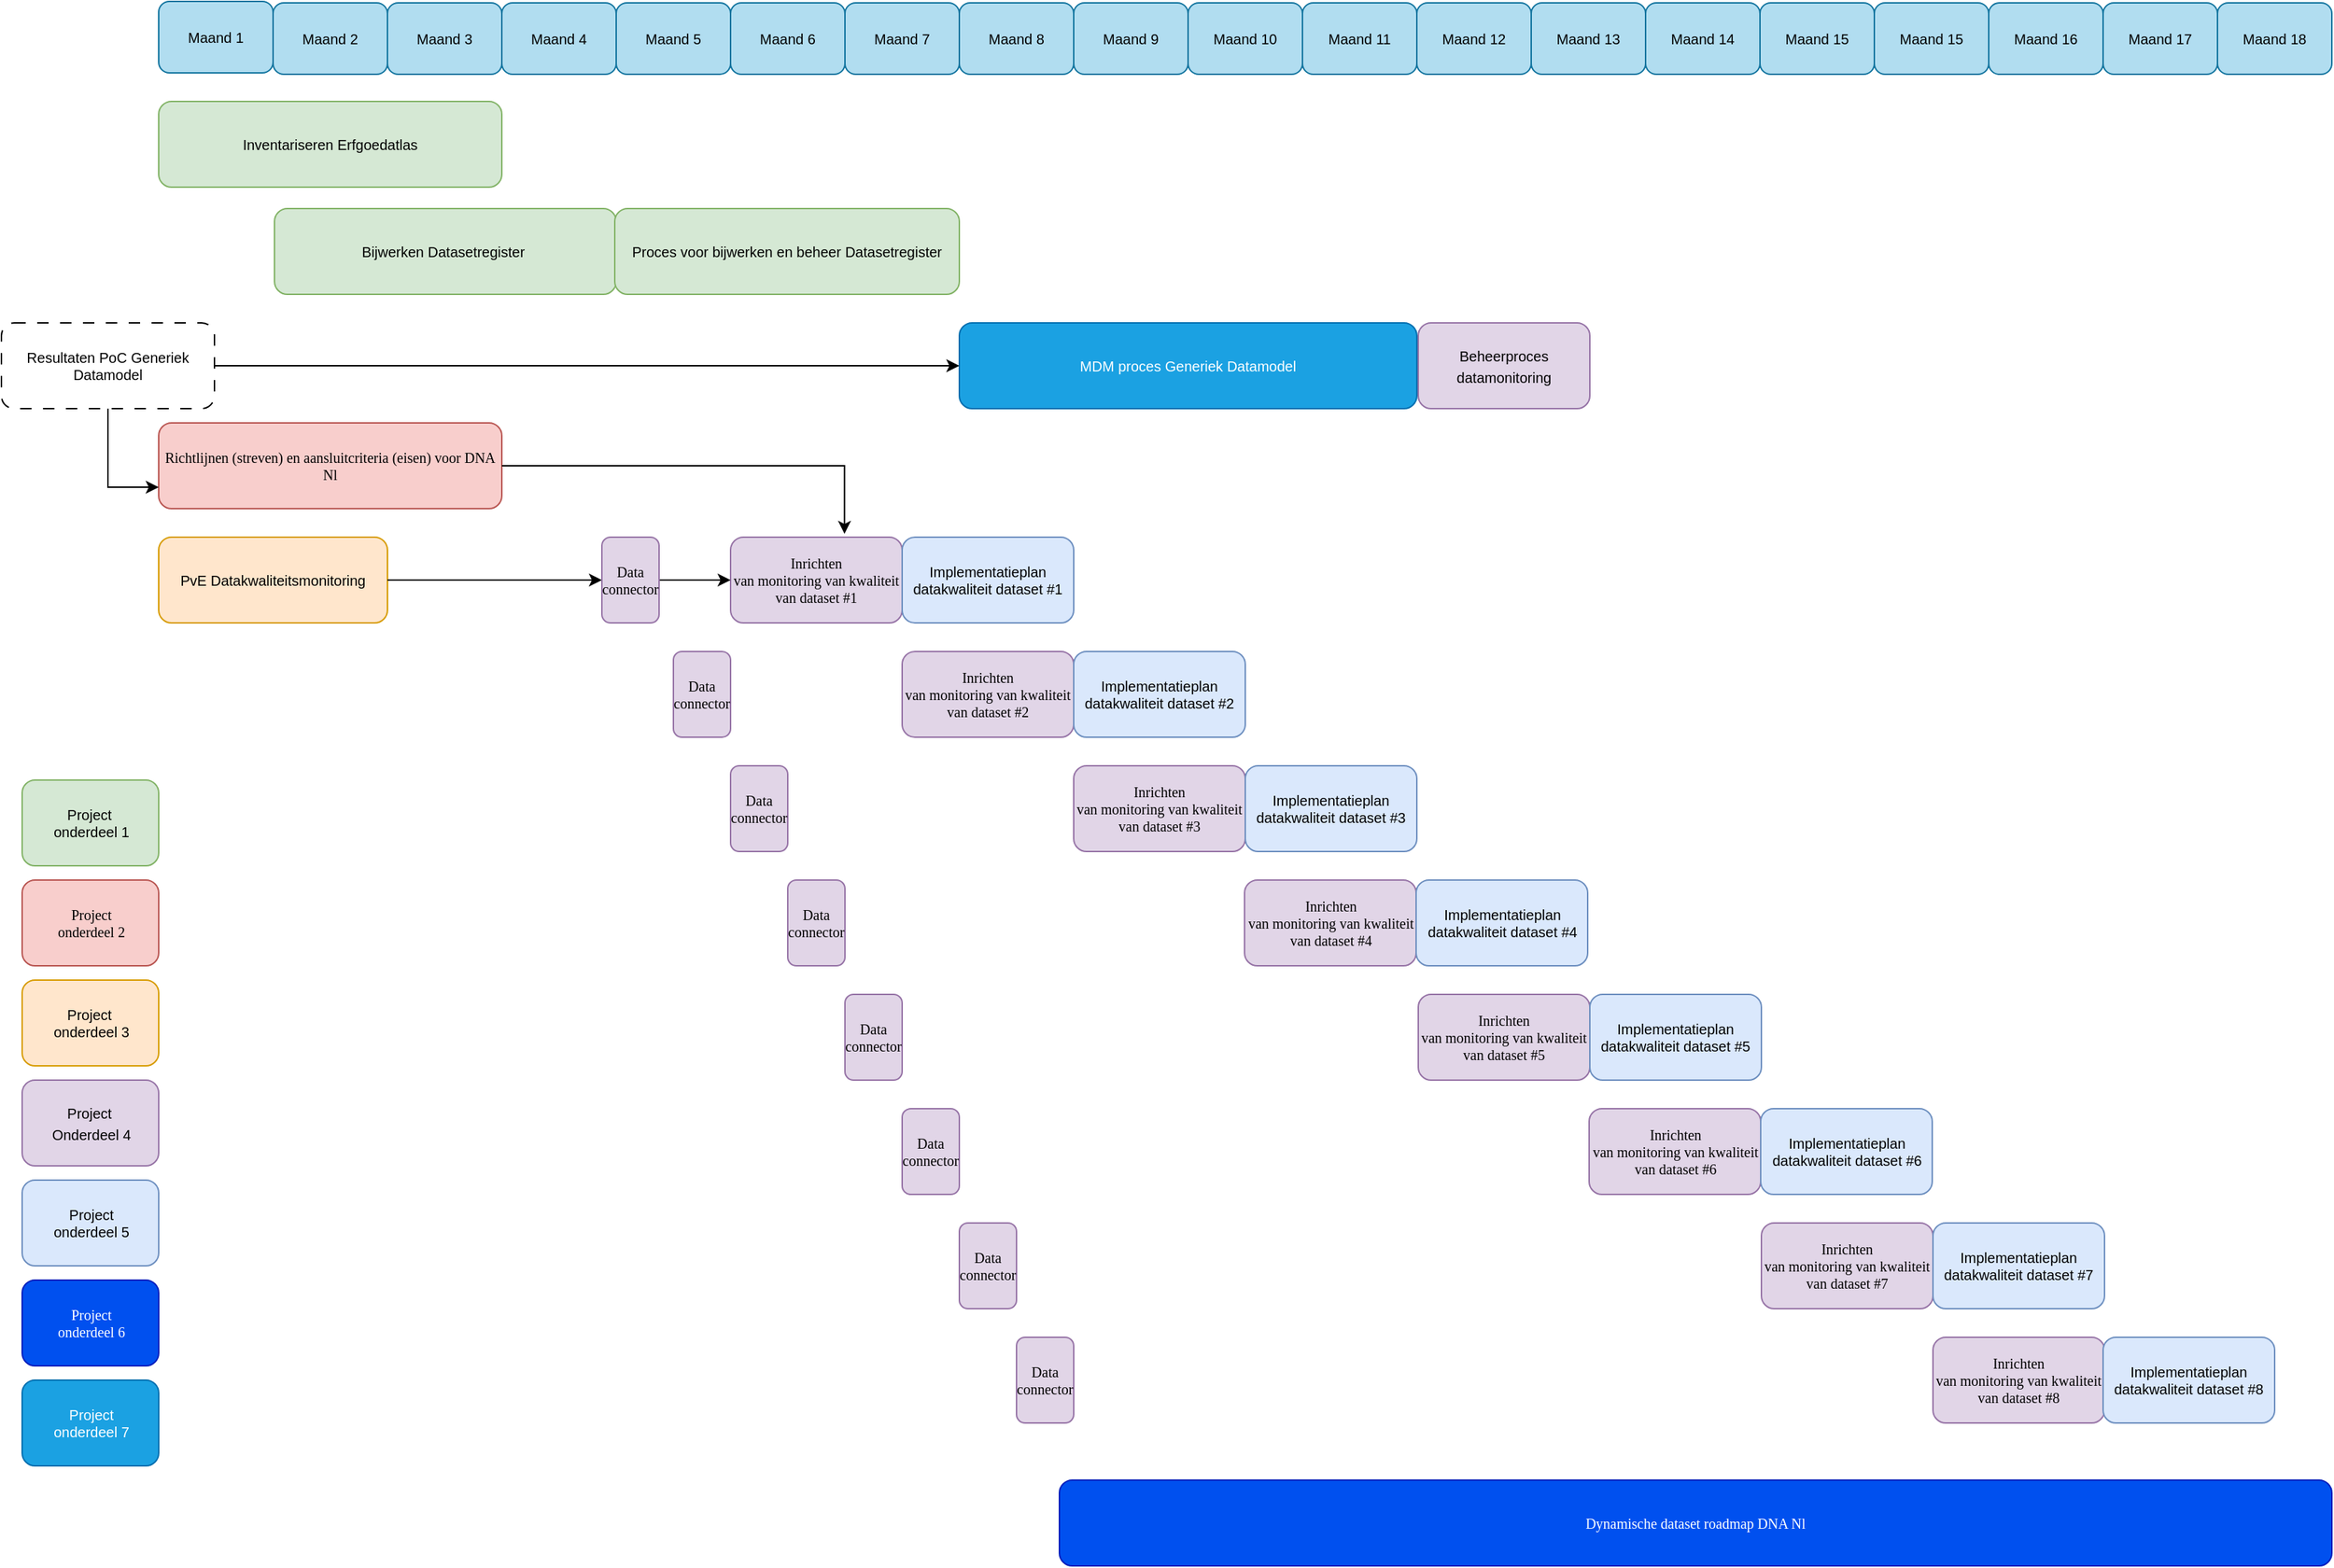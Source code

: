 <mxfile version="27.1.4">
  <diagram id="prtHgNgQTEPvFCAcTncT" name="Bronnen en datakwaliteit">
    <mxGraphModel dx="1891" dy="853" grid="1" gridSize="10" guides="1" tooltips="1" connect="1" arrows="1" fold="1" page="1" pageScale="1" pageWidth="827" pageHeight="1169" math="0" shadow="0">
      <root>
        <mxCell id="0" />
        <mxCell id="1" parent="0" />
        <mxCell id="Q_5ujY60I4RWCZZy6OVE-10" value="Inventariseren Erfgoedatlas" style="rounded=1;whiteSpace=wrap;html=1;fillColor=#d5e8d4;strokeColor=#82b366;fontSize=10;align=center;" parent="1" vertex="1">
          <mxGeometry x="120" y="95" width="240" height="60" as="geometry" />
        </mxCell>
        <mxCell id="Q_5ujY60I4RWCZZy6OVE-11" value="Bijwerken Datasetregister&amp;nbsp;" style="rounded=1;whiteSpace=wrap;html=1;fillColor=#d5e8d4;strokeColor=#82b366;fontSize=10;align=center;" parent="1" vertex="1">
          <mxGeometry x="201" y="170" width="239" height="60" as="geometry" />
        </mxCell>
        <mxCell id="Q_5ujY60I4RWCZZy6OVE-12" value="&lt;span style=&quot;font-family: Verdana;&quot;&gt;&lt;font&gt;Richtlijnen&amp;nbsp;(streven) en aansluitcriteria (eisen) voor DNA Nl&lt;/font&gt;&lt;/span&gt;" style="rounded=1;whiteSpace=wrap;html=1;fillColor=#f8cecc;strokeColor=#b85450;align=center;fontSize=10;" parent="1" vertex="1">
          <mxGeometry x="120" y="320" width="240" height="60" as="geometry" />
        </mxCell>
        <mxCell id="Q_5ujY60I4RWCZZy6OVE-17" value="Maand 1" style="rounded=1;whiteSpace=wrap;html=1;fillColor=#b1ddf0;strokeColor=#10739e;fontSize=10;align=center;" parent="1" vertex="1">
          <mxGeometry x="120" y="25" width="80" height="50" as="geometry" />
        </mxCell>
        <mxCell id="Q_5ujY60I4RWCZZy6OVE-18" value="Maand 2" style="rounded=1;whiteSpace=wrap;html=1;fillColor=#b1ddf0;strokeColor=#10739e;fontSize=10;align=center;" parent="1" vertex="1">
          <mxGeometry x="200" y="26" width="80" height="50" as="geometry" />
        </mxCell>
        <mxCell id="Q_5ujY60I4RWCZZy6OVE-19" value="Maand 3" style="rounded=1;whiteSpace=wrap;html=1;fillColor=#b1ddf0;strokeColor=#10739e;fontSize=10;align=center;" parent="1" vertex="1">
          <mxGeometry x="280" y="26" width="80" height="50" as="geometry" />
        </mxCell>
        <mxCell id="Q_5ujY60I4RWCZZy6OVE-20" value="Maand 4" style="rounded=1;whiteSpace=wrap;html=1;fillColor=#b1ddf0;strokeColor=#10739e;fontSize=10;align=center;" parent="1" vertex="1">
          <mxGeometry x="360" y="26" width="80" height="50" as="geometry" />
        </mxCell>
        <mxCell id="Q_5ujY60I4RWCZZy6OVE-21" value="Maand 5" style="rounded=1;whiteSpace=wrap;html=1;fillColor=#b1ddf0;strokeColor=#10739e;fontSize=10;align=center;" parent="1" vertex="1">
          <mxGeometry x="440" y="26" width="80" height="50" as="geometry" />
        </mxCell>
        <mxCell id="Q_5ujY60I4RWCZZy6OVE-22" value="Maand 6" style="rounded=1;whiteSpace=wrap;html=1;fillColor=#b1ddf0;strokeColor=#10739e;fontSize=10;align=center;" parent="1" vertex="1">
          <mxGeometry x="520" y="26" width="80" height="50" as="geometry" />
        </mxCell>
        <mxCell id="Q_5ujY60I4RWCZZy6OVE-23" value="Maand 7" style="rounded=1;whiteSpace=wrap;html=1;fillColor=#b1ddf0;strokeColor=#10739e;fontSize=10;align=center;" parent="1" vertex="1">
          <mxGeometry x="600" y="26" width="80" height="50" as="geometry" />
        </mxCell>
        <mxCell id="Q_5ujY60I4RWCZZy6OVE-24" value="Maand 8" style="rounded=1;whiteSpace=wrap;html=1;fillColor=#b1ddf0;strokeColor=#10739e;fontSize=10;align=center;" parent="1" vertex="1">
          <mxGeometry x="680" y="26" width="80" height="50" as="geometry" />
        </mxCell>
        <mxCell id="Q_5ujY60I4RWCZZy6OVE-25" value="Maand 9" style="rounded=1;whiteSpace=wrap;html=1;fillColor=#b1ddf0;strokeColor=#10739e;fontSize=10;align=center;" parent="1" vertex="1">
          <mxGeometry x="760" y="26" width="80" height="50" as="geometry" />
        </mxCell>
        <mxCell id="Q_5ujY60I4RWCZZy6OVE-26" value="Maand 10" style="rounded=1;whiteSpace=wrap;html=1;fillColor=#b1ddf0;strokeColor=#10739e;fontSize=10;align=center;" parent="1" vertex="1">
          <mxGeometry x="840" y="26" width="80" height="50" as="geometry" />
        </mxCell>
        <mxCell id="Q_5ujY60I4RWCZZy6OVE-27" value="Maand 11" style="rounded=1;whiteSpace=wrap;html=1;fillColor=#b1ddf0;strokeColor=#10739e;fontSize=10;align=center;" parent="1" vertex="1">
          <mxGeometry x="920" y="26" width="80" height="50" as="geometry" />
        </mxCell>
        <mxCell id="Q_5ujY60I4RWCZZy6OVE-28" value="Maand 12" style="rounded=1;whiteSpace=wrap;html=1;fillColor=#b1ddf0;strokeColor=#10739e;fontSize=10;align=center;" parent="1" vertex="1">
          <mxGeometry x="1000" y="26" width="80" height="50" as="geometry" />
        </mxCell>
        <mxCell id="Q_5ujY60I4RWCZZy6OVE-29" value="&lt;span style=&quot;font-family: Verdana;&quot;&gt;&lt;font&gt;Inrichten&lt;br&gt;van monitoring van kwaliteit van dataset #1&lt;/font&gt;&lt;/span&gt;" style="rounded=1;whiteSpace=wrap;html=1;fillColor=#e1d5e7;strokeColor=#9673a6;fontSize=10;align=center;" parent="1" vertex="1">
          <mxGeometry x="520" y="400" width="120" height="60" as="geometry" />
        </mxCell>
        <mxCell id="Q_5ujY60I4RWCZZy6OVE-30" value="Implementatieplan datakwaliteit dataset #1" style="rounded=1;whiteSpace=wrap;html=1;fillColor=#dae8fc;strokeColor=#6c8ebf;fontSize=10;align=center;" parent="1" vertex="1">
          <mxGeometry x="640" y="400" width="120" height="60" as="geometry" />
        </mxCell>
        <mxCell id="Q_5ujY60I4RWCZZy6OVE-34" value="Proces voor bijwerken en beheer Datasetregister" style="rounded=1;whiteSpace=wrap;html=1;fillColor=#d5e8d4;strokeColor=#82b366;fontSize=10;align=center;" parent="1" vertex="1">
          <mxGeometry x="439" y="170" width="241" height="60" as="geometry" />
        </mxCell>
        <mxCell id="VA7mebQzwJYgv3DXdSb5-1" value="Maand 13" style="rounded=1;whiteSpace=wrap;html=1;fillColor=#b1ddf0;strokeColor=#10739e;fontSize=10;align=center;" parent="1" vertex="1">
          <mxGeometry x="1080" y="26" width="80" height="50" as="geometry" />
        </mxCell>
        <mxCell id="VA7mebQzwJYgv3DXdSb5-2" value="Maand 14" style="rounded=1;whiteSpace=wrap;html=1;fillColor=#b1ddf0;strokeColor=#10739e;fontSize=10;align=center;" parent="1" vertex="1">
          <mxGeometry x="1160" y="26" width="80" height="50" as="geometry" />
        </mxCell>
        <mxCell id="VA7mebQzwJYgv3DXdSb5-3" value="Maand 15" style="rounded=1;whiteSpace=wrap;html=1;fillColor=#b1ddf0;strokeColor=#10739e;fontSize=10;align=center;" parent="1" vertex="1">
          <mxGeometry x="1240" y="26" width="80" height="50" as="geometry" />
        </mxCell>
        <mxCell id="VA7mebQzwJYgv3DXdSb5-4" value="Maand 15" style="rounded=1;whiteSpace=wrap;html=1;fillColor=#b1ddf0;strokeColor=#10739e;fontSize=10;align=center;" parent="1" vertex="1">
          <mxGeometry x="1320" y="26" width="80" height="50" as="geometry" />
        </mxCell>
        <mxCell id="VA7mebQzwJYgv3DXdSb5-5" value="Maand 16" style="rounded=1;whiteSpace=wrap;html=1;fillColor=#b1ddf0;strokeColor=#10739e;fontSize=10;align=center;" parent="1" vertex="1">
          <mxGeometry x="1400" y="26" width="80" height="50" as="geometry" />
        </mxCell>
        <mxCell id="VA7mebQzwJYgv3DXdSb5-6" value="Maand 17" style="rounded=1;whiteSpace=wrap;html=1;fillColor=#b1ddf0;strokeColor=#10739e;fontSize=10;align=center;" parent="1" vertex="1">
          <mxGeometry x="1480" y="26" width="80" height="50" as="geometry" />
        </mxCell>
        <mxCell id="VA7mebQzwJYgv3DXdSb5-7" value="Maand 18" style="rounded=1;whiteSpace=wrap;html=1;fillColor=#b1ddf0;strokeColor=#10739e;fontSize=10;align=center;" parent="1" vertex="1">
          <mxGeometry x="1560" y="26" width="80" height="50" as="geometry" />
        </mxCell>
        <mxCell id="VA7mebQzwJYgv3DXdSb5-22" value="" style="edgeStyle=orthogonalEdgeStyle;rounded=0;orthogonalLoop=1;jettySize=auto;html=1;align=center;entryX=0;entryY=0.75;entryDx=0;entryDy=0;" parent="1" source="VA7mebQzwJYgv3DXdSb5-12" target="Q_5ujY60I4RWCZZy6OVE-12" edge="1">
          <mxGeometry relative="1" as="geometry" />
        </mxCell>
        <mxCell id="VA7mebQzwJYgv3DXdSb5-12" value="Resultaten PoC Generiek Datamodel" style="rounded=1;whiteSpace=wrap;html=1;dashed=1;dashPattern=8 8;fontSize=10;align=center;" parent="1" vertex="1">
          <mxGeometry x="10" y="250" width="149" height="60" as="geometry" />
        </mxCell>
        <mxCell id="VA7mebQzwJYgv3DXdSb5-13" value="PvE Datakwaliteitsmonitoring" style="whiteSpace=wrap;html=1;fillColor=#ffe6cc;strokeColor=#d79b00;rounded=1;fontSize=10;align=center;" parent="1" vertex="1">
          <mxGeometry x="120" y="400" width="160" height="60" as="geometry" />
        </mxCell>
        <mxCell id="VA7mebQzwJYgv3DXdSb5-20" style="edgeStyle=orthogonalEdgeStyle;rounded=0;orthogonalLoop=1;jettySize=auto;html=1;entryX=0.664;entryY=-0.039;entryDx=0;entryDy=0;entryPerimeter=0;exitX=1;exitY=0.5;exitDx=0;exitDy=0;align=center;" parent="1" source="Q_5ujY60I4RWCZZy6OVE-12" target="Q_5ujY60I4RWCZZy6OVE-29" edge="1">
          <mxGeometry relative="1" as="geometry">
            <mxPoint x="530" y="320" as="sourcePoint" />
            <mxPoint x="511" y="440" as="targetPoint" />
          </mxGeometry>
        </mxCell>
        <mxCell id="VA7mebQzwJYgv3DXdSb5-83" value="&lt;span style=&quot;font-family: Verdana;&quot;&gt;&lt;font&gt;Dynamische dataset roadmap DNA Nl&lt;/font&gt;&lt;/span&gt;" style="rounded=1;whiteSpace=wrap;html=1;fillColor=#0050ef;strokeColor=#001DBC;fontSize=10;align=center;fontColor=#ffffff;" parent="1" vertex="1">
          <mxGeometry x="750" y="1060" width="890" height="60" as="geometry" />
        </mxCell>
        <mxCell id="UewnSkYKkBUMaRGEI1Gs-1" value="MDM proces Generiek Datamodel" style="whiteSpace=wrap;html=1;fillColor=#1ba1e2;strokeColor=#006EAF;rounded=1;fontSize=10;align=center;fontColor=#ffffff;" vertex="1" parent="1">
          <mxGeometry x="680" y="250" width="320" height="60" as="geometry" />
        </mxCell>
        <mxCell id="UewnSkYKkBUMaRGEI1Gs-6" value="&lt;font face=&quot;Verdana&quot;&gt;Data connector&lt;/font&gt;" style="rounded=1;whiteSpace=wrap;html=1;fillColor=#e1d5e7;strokeColor=#9673a6;fontSize=10;align=center;" vertex="1" parent="1">
          <mxGeometry x="480" y="480" width="40" height="60" as="geometry" />
        </mxCell>
        <mxCell id="UewnSkYKkBUMaRGEI1Gs-7" value="&lt;font face=&quot;Verdana&quot;&gt;Data connector&lt;/font&gt;" style="rounded=1;whiteSpace=wrap;html=1;fillColor=#e1d5e7;strokeColor=#9673a6;fontSize=10;align=center;" vertex="1" parent="1">
          <mxGeometry x="520" y="560" width="40" height="60" as="geometry" />
        </mxCell>
        <mxCell id="UewnSkYKkBUMaRGEI1Gs-8" value="&lt;font face=&quot;Verdana&quot;&gt;Data connector&lt;/font&gt;" style="rounded=1;whiteSpace=wrap;html=1;fillColor=#e1d5e7;strokeColor=#9673a6;fontSize=10;align=center;" vertex="1" parent="1">
          <mxGeometry x="560" y="640" width="40" height="60" as="geometry" />
        </mxCell>
        <mxCell id="UewnSkYKkBUMaRGEI1Gs-9" value="&lt;font face=&quot;Verdana&quot;&gt;Data connector&lt;/font&gt;" style="rounded=1;whiteSpace=wrap;html=1;fillColor=#e1d5e7;strokeColor=#9673a6;fontSize=10;align=center;" vertex="1" parent="1">
          <mxGeometry x="600" y="720" width="40" height="60" as="geometry" />
        </mxCell>
        <mxCell id="UewnSkYKkBUMaRGEI1Gs-10" value="&lt;font face=&quot;Verdana&quot;&gt;Data connector&lt;/font&gt;" style="rounded=1;whiteSpace=wrap;html=1;fillColor=#e1d5e7;strokeColor=#9673a6;fontSize=10;align=center;" vertex="1" parent="1">
          <mxGeometry x="640" y="800" width="40" height="60" as="geometry" />
        </mxCell>
        <mxCell id="UewnSkYKkBUMaRGEI1Gs-11" value="" style="endArrow=classic;html=1;rounded=0;exitX=1;exitY=0.5;exitDx=0;exitDy=0;entryX=0;entryY=0.5;entryDx=0;entryDy=0;" edge="1" parent="1" source="UewnSkYKkBUMaRGEI1Gs-5" target="Q_5ujY60I4RWCZZy6OVE-29">
          <mxGeometry width="50" height="50" relative="1" as="geometry">
            <mxPoint x="780" y="490" as="sourcePoint" />
            <mxPoint x="830" y="440" as="targetPoint" />
            <Array as="points" />
          </mxGeometry>
        </mxCell>
        <mxCell id="UewnSkYKkBUMaRGEI1Gs-13" value="" style="edgeStyle=orthogonalEdgeStyle;rounded=0;orthogonalLoop=1;jettySize=auto;html=1;align=center;exitX=1;exitY=0.5;exitDx=0;exitDy=0;entryX=0;entryY=0.5;entryDx=0;entryDy=0;" edge="1" parent="1" source="VA7mebQzwJYgv3DXdSb5-12" target="UewnSkYKkBUMaRGEI1Gs-1">
          <mxGeometry relative="1" as="geometry">
            <mxPoint x="190" y="290" as="sourcePoint" />
            <mxPoint x="261" y="340" as="targetPoint" />
          </mxGeometry>
        </mxCell>
        <mxCell id="UewnSkYKkBUMaRGEI1Gs-15" value="&lt;span style=&quot;font-family: Verdana;&quot;&gt;&lt;font&gt;Inrichten&lt;br&gt;van monitoring van kwaliteit van dataset #2&lt;/font&gt;&lt;/span&gt;" style="rounded=1;whiteSpace=wrap;html=1;fillColor=#e1d5e7;strokeColor=#9673a6;fontSize=10;align=center;" vertex="1" parent="1">
          <mxGeometry x="640" y="480" width="120" height="60" as="geometry" />
        </mxCell>
        <mxCell id="UewnSkYKkBUMaRGEI1Gs-16" value="Implementatieplan datakwaliteit dataset #2" style="rounded=1;whiteSpace=wrap;html=1;fillColor=#dae8fc;strokeColor=#6c8ebf;fontSize=10;align=center;" vertex="1" parent="1">
          <mxGeometry x="760" y="480" width="120" height="60" as="geometry" />
        </mxCell>
        <mxCell id="UewnSkYKkBUMaRGEI1Gs-17" value="&lt;span style=&quot;font-family: Verdana;&quot;&gt;&lt;font&gt;Inrichten&lt;br&gt;van monitoring van kwaliteit van dataset #3&lt;/font&gt;&lt;/span&gt;" style="rounded=1;whiteSpace=wrap;html=1;fillColor=#e1d5e7;strokeColor=#9673a6;fontSize=10;align=center;" vertex="1" parent="1">
          <mxGeometry x="760" y="560" width="120" height="60" as="geometry" />
        </mxCell>
        <mxCell id="UewnSkYKkBUMaRGEI1Gs-18" value="Implementatieplan datakwaliteit dataset #3" style="rounded=1;whiteSpace=wrap;html=1;fillColor=#dae8fc;strokeColor=#6c8ebf;fontSize=10;align=center;" vertex="1" parent="1">
          <mxGeometry x="880" y="560" width="120" height="60" as="geometry" />
        </mxCell>
        <mxCell id="UewnSkYKkBUMaRGEI1Gs-19" value="&lt;span style=&quot;font-family: Verdana;&quot;&gt;&lt;font&gt;Inrichten&lt;br&gt;van monitoring van kwaliteit van dataset #4&lt;/font&gt;&lt;/span&gt;" style="rounded=1;whiteSpace=wrap;html=1;fillColor=#e1d5e7;strokeColor=#9673a6;fontSize=10;align=center;" vertex="1" parent="1">
          <mxGeometry x="879.5" y="640" width="120" height="60" as="geometry" />
        </mxCell>
        <mxCell id="UewnSkYKkBUMaRGEI1Gs-20" value="Implementatieplan datakwaliteit dataset #4" style="rounded=1;whiteSpace=wrap;html=1;fillColor=#dae8fc;strokeColor=#6c8ebf;fontSize=10;align=center;" vertex="1" parent="1">
          <mxGeometry x="999.5" y="640" width="120" height="60" as="geometry" />
        </mxCell>
        <mxCell id="UewnSkYKkBUMaRGEI1Gs-21" value="&lt;span style=&quot;font-family: Verdana;&quot;&gt;&lt;font&gt;Inrichten&lt;br&gt;van monitoring van kwaliteit van dataset #5&lt;/font&gt;&lt;/span&gt;" style="rounded=1;whiteSpace=wrap;html=1;fillColor=#e1d5e7;strokeColor=#9673a6;fontSize=10;align=center;" vertex="1" parent="1">
          <mxGeometry x="1001" y="720" width="120" height="60" as="geometry" />
        </mxCell>
        <mxCell id="UewnSkYKkBUMaRGEI1Gs-22" value="Implementatieplan datakwaliteit dataset #5" style="rounded=1;whiteSpace=wrap;html=1;fillColor=#dae8fc;strokeColor=#6c8ebf;fontSize=10;align=center;" vertex="1" parent="1">
          <mxGeometry x="1121" y="720" width="120" height="60" as="geometry" />
        </mxCell>
        <mxCell id="UewnSkYKkBUMaRGEI1Gs-23" value="&lt;span style=&quot;font-family: Verdana;&quot;&gt;&lt;font&gt;Inrichten&lt;br&gt;van monitoring van kwaliteit van dataset #6&lt;/font&gt;&lt;/span&gt;" style="rounded=1;whiteSpace=wrap;html=1;fillColor=#e1d5e7;strokeColor=#9673a6;fontSize=10;align=center;" vertex="1" parent="1">
          <mxGeometry x="1120.5" y="800" width="120" height="60" as="geometry" />
        </mxCell>
        <mxCell id="UewnSkYKkBUMaRGEI1Gs-24" value="Implementatieplan datakwaliteit dataset #6" style="rounded=1;whiteSpace=wrap;html=1;fillColor=#dae8fc;strokeColor=#6c8ebf;fontSize=10;align=center;" vertex="1" parent="1">
          <mxGeometry x="1240.5" y="800" width="120" height="60" as="geometry" />
        </mxCell>
        <mxCell id="UewnSkYKkBUMaRGEI1Gs-25" value="&lt;span style=&quot;font-family: Verdana;&quot;&gt;&lt;font&gt;Inrichten&lt;br&gt;van monitoring van kwaliteit van dataset #7&lt;/font&gt;&lt;/span&gt;" style="rounded=1;whiteSpace=wrap;html=1;fillColor=#e1d5e7;strokeColor=#9673a6;fontSize=10;align=center;" vertex="1" parent="1">
          <mxGeometry x="1241" y="880" width="120" height="60" as="geometry" />
        </mxCell>
        <mxCell id="UewnSkYKkBUMaRGEI1Gs-26" value="Implementatieplan datakwaliteit dataset #7" style="rounded=1;whiteSpace=wrap;html=1;fillColor=#dae8fc;strokeColor=#6c8ebf;fontSize=10;align=center;" vertex="1" parent="1">
          <mxGeometry x="1361" y="880" width="120" height="60" as="geometry" />
        </mxCell>
        <mxCell id="UewnSkYKkBUMaRGEI1Gs-27" value="&lt;span style=&quot;font-family: Verdana;&quot;&gt;&lt;font&gt;Inrichten&lt;br&gt;van monitoring van kwaliteit van dataset #8&lt;/font&gt;&lt;/span&gt;" style="rounded=1;whiteSpace=wrap;html=1;fillColor=#e1d5e7;strokeColor=#9673a6;fontSize=10;align=center;" vertex="1" parent="1">
          <mxGeometry x="1361" y="960" width="120" height="60" as="geometry" />
        </mxCell>
        <mxCell id="UewnSkYKkBUMaRGEI1Gs-28" value="Implementatieplan datakwaliteit dataset #8" style="rounded=1;whiteSpace=wrap;html=1;fillColor=#dae8fc;strokeColor=#6c8ebf;fontSize=10;align=center;" vertex="1" parent="1">
          <mxGeometry x="1480" y="960" width="120" height="60" as="geometry" />
        </mxCell>
        <mxCell id="UewnSkYKkBUMaRGEI1Gs-29" value="&lt;font face=&quot;Verdana&quot;&gt;Data connector&lt;/font&gt;" style="rounded=1;whiteSpace=wrap;html=1;fillColor=#e1d5e7;strokeColor=#9673a6;fontSize=10;align=center;" vertex="1" parent="1">
          <mxGeometry x="680" y="880" width="40" height="60" as="geometry" />
        </mxCell>
        <mxCell id="UewnSkYKkBUMaRGEI1Gs-30" value="" style="endArrow=classic;html=1;rounded=0;exitX=1;exitY=0.5;exitDx=0;exitDy=0;entryX=0;entryY=0.5;entryDx=0;entryDy=0;" edge="1" parent="1" source="VA7mebQzwJYgv3DXdSb5-13" target="UewnSkYKkBUMaRGEI1Gs-5">
          <mxGeometry width="50" height="50" relative="1" as="geometry">
            <mxPoint x="360" y="400" as="sourcePoint" />
            <mxPoint x="520" y="430" as="targetPoint" />
            <Array as="points" />
          </mxGeometry>
        </mxCell>
        <mxCell id="UewnSkYKkBUMaRGEI1Gs-5" value="&lt;font face=&quot;Verdana&quot;&gt;Data connector&lt;/font&gt;" style="rounded=1;whiteSpace=wrap;html=1;fillColor=#e1d5e7;strokeColor=#9673a6;fontSize=10;align=center;" vertex="1" parent="1">
          <mxGeometry x="430" y="400" width="40" height="60" as="geometry" />
        </mxCell>
        <mxCell id="UewnSkYKkBUMaRGEI1Gs-32" value="&lt;font face=&quot;Verdana&quot;&gt;Data connector&lt;/font&gt;" style="rounded=1;whiteSpace=wrap;html=1;fillColor=#e1d5e7;strokeColor=#9673a6;fontSize=10;align=center;" vertex="1" parent="1">
          <mxGeometry x="720" y="960" width="40" height="60" as="geometry" />
        </mxCell>
        <mxCell id="UewnSkYKkBUMaRGEI1Gs-37" value="&lt;font style=&quot;font-size: 10px;&quot;&gt;Project&amp;nbsp;&lt;/font&gt;&lt;div&gt;&lt;font style=&quot;font-size: 10px;&quot;&gt;Onderdeel 4&lt;/font&gt;&lt;/div&gt;" style="rounded=1;whiteSpace=wrap;html=1;fillColor=#e1d5e7;strokeColor=#9673a6;" vertex="1" parent="1">
          <mxGeometry x="24.5" y="780" width="95.5" height="60" as="geometry" />
        </mxCell>
        <mxCell id="UewnSkYKkBUMaRGEI1Gs-38" value="Project&lt;div&gt;onderdeel 5&lt;/div&gt;" style="rounded=1;whiteSpace=wrap;html=1;fillColor=#dae8fc;strokeColor=#6c8ebf;fontSize=10;align=center;" vertex="1" parent="1">
          <mxGeometry x="24.5" y="850" width="95.5" height="60" as="geometry" />
        </mxCell>
        <mxCell id="UewnSkYKkBUMaRGEI1Gs-39" value="&lt;font style=&quot;font-size: 10px;&quot;&gt;Beheerproces datamonitoring&lt;/font&gt;" style="rounded=1;whiteSpace=wrap;html=1;fillColor=#e1d5e7;strokeColor=#9673a6;" vertex="1" parent="1">
          <mxGeometry x="1001" y="250" width="120" height="60" as="geometry" />
        </mxCell>
        <mxCell id="UewnSkYKkBUMaRGEI1Gs-40" value="Project&amp;nbsp;&lt;div&gt;onderdeel 1&lt;/div&gt;" style="rounded=1;whiteSpace=wrap;html=1;fillColor=#d5e8d4;strokeColor=#82b366;fontSize=10;align=center;" vertex="1" parent="1">
          <mxGeometry x="24.5" y="570" width="95.5" height="60" as="geometry" />
        </mxCell>
        <mxCell id="UewnSkYKkBUMaRGEI1Gs-41" value="&lt;span style=&quot;font-family: Verdana;&quot;&gt;&lt;font&gt;Project&lt;/font&gt;&lt;/span&gt;&lt;div&gt;&lt;span style=&quot;font-family: Verdana;&quot;&gt;&lt;font&gt;onderdeel 2&lt;/font&gt;&lt;/span&gt;&lt;/div&gt;" style="rounded=1;whiteSpace=wrap;html=1;fillColor=#f8cecc;strokeColor=#b85450;align=center;fontSize=10;" vertex="1" parent="1">
          <mxGeometry x="24.5" y="640" width="95.5" height="60" as="geometry" />
        </mxCell>
        <mxCell id="UewnSkYKkBUMaRGEI1Gs-42" value="Project&amp;nbsp;&lt;div&gt;onderdeel 3&lt;/div&gt;" style="whiteSpace=wrap;html=1;fillColor=#ffe6cc;strokeColor=#d79b00;rounded=1;fontSize=10;align=center;" vertex="1" parent="1">
          <mxGeometry x="24.5" y="710" width="95.5" height="60" as="geometry" />
        </mxCell>
        <mxCell id="UewnSkYKkBUMaRGEI1Gs-43" value="&lt;span style=&quot;font-family: Verdana;&quot;&gt;&lt;font&gt;Project&lt;/font&gt;&lt;/span&gt;&lt;div&gt;&lt;span style=&quot;font-family: Verdana;&quot;&gt;&lt;font&gt;onderdeel 6&lt;/font&gt;&lt;/span&gt;&lt;/div&gt;" style="rounded=1;whiteSpace=wrap;html=1;fillColor=#0050ef;strokeColor=#001DBC;fontSize=10;align=center;fontColor=#ffffff;" vertex="1" parent="1">
          <mxGeometry x="24.5" y="920" width="95.5" height="60" as="geometry" />
        </mxCell>
        <mxCell id="UewnSkYKkBUMaRGEI1Gs-44" value="Project&lt;div&gt;onderdeel 7&lt;/div&gt;" style="whiteSpace=wrap;html=1;fillColor=#1ba1e2;strokeColor=#006EAF;rounded=1;fontSize=10;align=center;fontColor=#ffffff;" vertex="1" parent="1">
          <mxGeometry x="24.5" y="990" width="95.5" height="60" as="geometry" />
        </mxCell>
      </root>
    </mxGraphModel>
  </diagram>
</mxfile>
